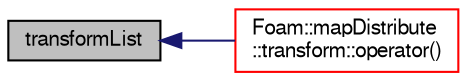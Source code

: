 digraph "transformList"
{
  bgcolor="transparent";
  edge [fontname="FreeSans",fontsize="10",labelfontname="FreeSans",labelfontsize="10"];
  node [fontname="FreeSans",fontsize="10",shape=record];
  rankdir="LR";
  Node68052 [label="transformList",height=0.2,width=0.4,color="black", fillcolor="grey75", style="filled", fontcolor="black"];
  Node68052 -> Node68053 [dir="back",color="midnightblue",fontsize="10",style="solid",fontname="FreeSans"];
  Node68053 [label="Foam::mapDistribute\l::transform::operator()",height=0.2,width=0.4,color="red",URL="$a27366.html#a9877c3fcc9abb65d2cccf1954f941950"];
}
